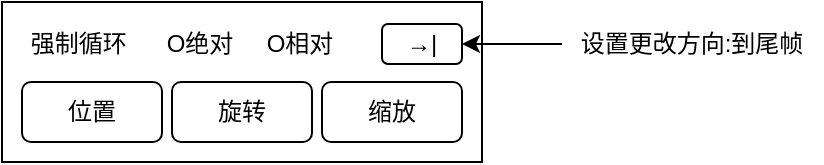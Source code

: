 <mxfile version="16.1.2" type="device"><diagram id="2GhlxAQnEx4LuWE6sXvA" name="第 1 页"><mxGraphModel dx="760" dy="537" grid="1" gridSize="10" guides="1" tooltips="1" connect="1" arrows="1" fold="1" page="1" pageScale="1" pageWidth="827" pageHeight="1169" math="0" shadow="0"><root><mxCell id="0"/><mxCell id="1" parent="0"/><mxCell id="2Qt_QCUmSUCSLvezCieY-1" value="" style="rounded=0;whiteSpace=wrap;html=1;" vertex="1" parent="1"><mxGeometry x="40" y="200" width="240" height="80" as="geometry"/></mxCell><mxCell id="2Qt_QCUmSUCSLvezCieY-2" value="位置" style="rounded=1;whiteSpace=wrap;html=1;" vertex="1" parent="1"><mxGeometry x="50" y="240" width="70" height="30" as="geometry"/></mxCell><mxCell id="2Qt_QCUmSUCSLvezCieY-3" value="旋转" style="rounded=1;whiteSpace=wrap;html=1;" vertex="1" parent="1"><mxGeometry x="125" y="240" width="70" height="30" as="geometry"/></mxCell><mxCell id="2Qt_QCUmSUCSLvezCieY-4" value="缩放" style="rounded=1;whiteSpace=wrap;html=1;" vertex="1" parent="1"><mxGeometry x="200" y="240" width="70" height="30" as="geometry"/></mxCell><mxCell id="2Qt_QCUmSUCSLvezCieY-5" value="强制循环&amp;nbsp; &amp;nbsp; &amp;nbsp; O绝对&amp;nbsp; &amp;nbsp; &amp;nbsp;O相对" style="text;html=1;strokeColor=none;fillColor=none;align=center;verticalAlign=middle;whiteSpace=wrap;rounded=0;" vertex="1" parent="1"><mxGeometry x="40" y="206" width="180" height="30" as="geometry"/></mxCell><mxCell id="2Qt_QCUmSUCSLvezCieY-7" value="→|" style="rounded=1;whiteSpace=wrap;html=1;" vertex="1" parent="1"><mxGeometry x="230" y="211" width="40" height="20" as="geometry"/></mxCell><mxCell id="2Qt_QCUmSUCSLvezCieY-9" style="edgeStyle=orthogonalEdgeStyle;rounded=0;orthogonalLoop=1;jettySize=auto;html=1;" edge="1" parent="1" source="2Qt_QCUmSUCSLvezCieY-8" target="2Qt_QCUmSUCSLvezCieY-7"><mxGeometry relative="1" as="geometry"/></mxCell><mxCell id="2Qt_QCUmSUCSLvezCieY-8" value="设置更改方向:到尾帧" style="text;html=1;strokeColor=none;fillColor=none;align=center;verticalAlign=middle;whiteSpace=wrap;rounded=0;" vertex="1" parent="1"><mxGeometry x="320" y="206" width="130" height="30" as="geometry"/></mxCell></root></mxGraphModel></diagram></mxfile>